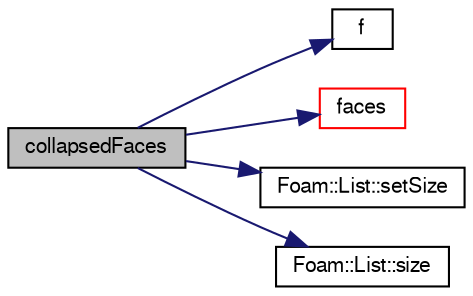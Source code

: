 digraph "collapsedFaces"
{
  bgcolor="transparent";
  edge [fontname="FreeSans",fontsize="10",labelfontname="FreeSans",labelfontsize="10"];
  node [fontname="FreeSans",fontsize="10",shape=record];
  rankdir="LR";
  Node63 [label="collapsedFaces",height=0.2,width=0.4,color="black", fillcolor="grey75", style="filled", fontcolor="black"];
  Node63 -> Node64 [color="midnightblue",fontsize="10",style="solid",fontname="FreeSans"];
  Node64 [label="f",height=0.2,width=0.4,color="black",URL="$a17900.html#a888be93833ac7a23170555c69c690288"];
  Node63 -> Node65 [color="midnightblue",fontsize="10",style="solid",fontname="FreeSans"];
  Node65 [label="faces",height=0.2,width=0.4,color="red",URL="$a27206.html#aabfa75a9083ebcb40619ba45b10b6794",tooltip="Faces of this cell. "];
  Node63 -> Node67 [color="midnightblue",fontsize="10",style="solid",fontname="FreeSans"];
  Node67 [label="Foam::List::setSize",height=0.2,width=0.4,color="black",URL="$a25694.html#aedb985ffeaf1bdbfeccc2a8730405703",tooltip="Reset size of List. "];
  Node63 -> Node68 [color="midnightblue",fontsize="10",style="solid",fontname="FreeSans"];
  Node68 [label="Foam::List::size",height=0.2,width=0.4,color="black",URL="$a25694.html#a8a5f6fa29bd4b500caf186f60245b384",tooltip="Override size to be inconsistent with allocated storage. "];
}
